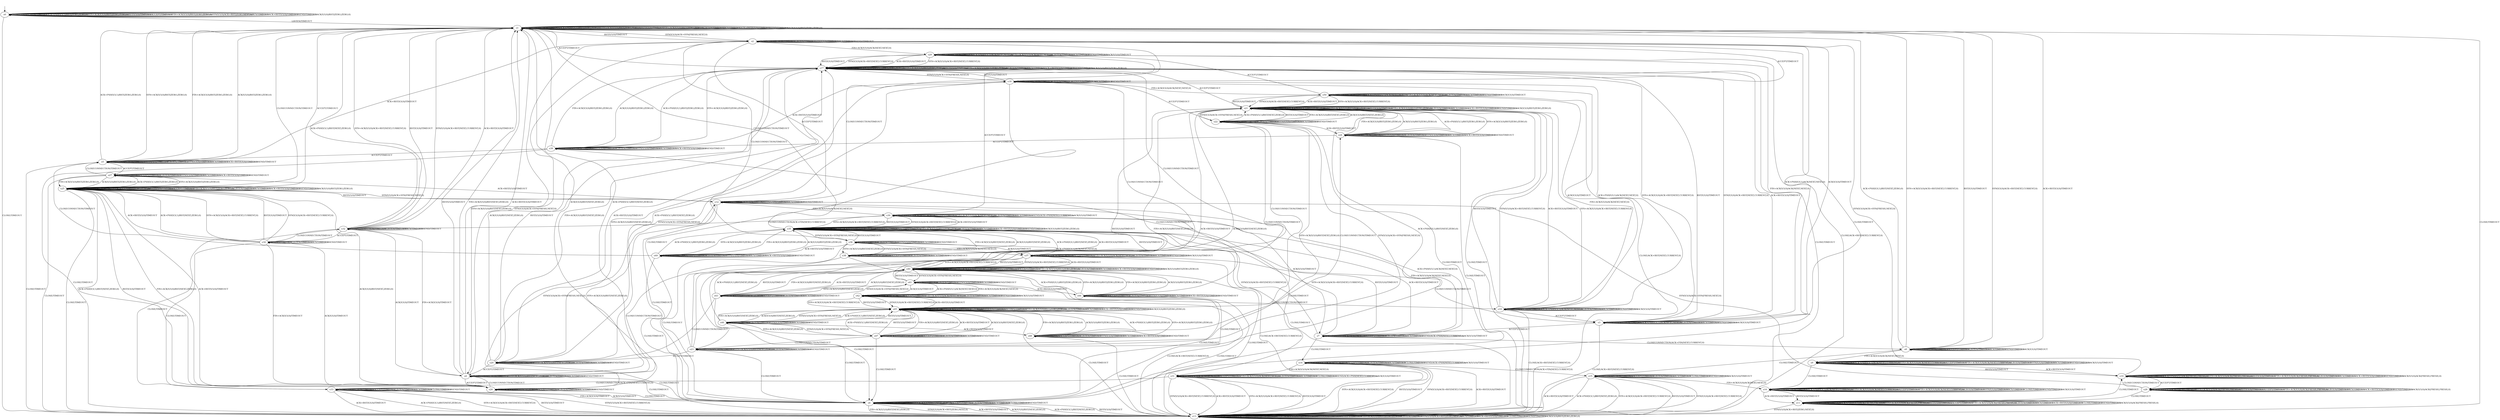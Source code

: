 digraph h11 {
s0 [label="s0"];
s1 [label="s1"];
s13 [label="s13"];
s2 [label="s2"];
s25 [label="s25"];
s3 [label="s3"];
s4 [label="s4"];
s5 [label="s5"];
s6 [label="s6"];
s12 [label="s12"];
s29 [label="s29"];
s7 [label="s7"];
s17 [label="s17"];
s26 [label="s26"];
s27 [label="s27"];
s8 [label="s8"];
s14 [label="s14"];
s18 [label="s18"];
s30 [label="s30"];
s35 [label="s35"];
s9 [label="s9"];
s15 [label="s15"];
s19 [label="s19"];
s20 [label="s20"];
s31 [label="s31"];
s32 [label="s32"];
s36 [label="s36"];
s39 [label="s39"];
s50 [label="s50"];
s10 [label="s10"];
s16 [label="s16"];
s21 [label="s21"];
s33 [label="s33"];
s34 [label="s34"];
s37 [label="s37"];
s38 [label="s38"];
s49 [label="s49"];
s11 [label="s11"];
s22 [label="s22"];
s28 [label="s28"];
s40 [label="s40"];
s23 [label="s23"];
s24 [label="s24"];
s41 [label="s41"];
s42 [label="s42"];
s43 [label="s43"];
s44 [label="s44"];
s45 [label="s45"];
s46 [label="s46"];
s47 [label="s47"];
s48 [label="s48"];
s0 -> s0 [label="CLOSECONNECTION/TIMEOUT"];
s0 -> s0 [label="ACK+PSH(V,V,1)/RST(ZERO,ZERO,0)"];
s0 -> s0 [label="SYN+ACK(V,V,0)/RST(ZERO,ZERO,0)"];
s0 -> s0 [label="RST(V,V,0)/TIMEOUT"];
s0 -> s0 [label="ACCEPT/TIMEOUT"];
s0 -> s0 [label="FIN+ACK(V,V,0)/RST(ZERO,ZERO,0)"];
s0 -> s1 [label="LISTEN/TIMEOUT"];
s0 -> s0 [label="SYN(V,V,0)/ACK+RST(ZERO,NEXT,0)"];
s0 -> s0 [label="RCV/TIMEOUT"];
s0 -> s0 [label="ACK+RST(V,V,0)/TIMEOUT"];
s0 -> s13 [label="CLOSE/TIMEOUT"];
s0 -> s0 [label="SEND/TIMEOUT"];
s0 -> s0 [label="ACK(V,V,0)/RST(ZERO,ZERO,0)"];
s1 -> s1 [label="CLOSECONNECTION/TIMEOUT"];
s1 -> s1 [label="ACK+PSH(V,V,1)/RST(ZERO,ZERO,0)"];
s1 -> s1 [label="SYN+ACK(V,V,0)/RST(ZERO,ZERO,0)"];
s1 -> s1 [label="RST(V,V,0)/TIMEOUT"];
s1 -> s25 [label="ACCEPT/TIMEOUT"];
s1 -> s1 [label="FIN+ACK(V,V,0)/RST(ZERO,ZERO,0)"];
s1 -> s1 [label="LISTEN/TIMEOUT"];
s1 -> s2 [label="SYN(V,V,0)/ACK+SYN(FRESH,NEXT,0)"];
s1 -> s1 [label="RCV/TIMEOUT"];
s1 -> s1 [label="ACK+RST(V,V,0)/TIMEOUT"];
s1 -> s13 [label="CLOSE/TIMEOUT"];
s1 -> s1 [label="SEND/TIMEOUT"];
s1 -> s1 [label="ACK(V,V,0)/RST(ZERO,ZERO,0)"];
s13 -> s13 [label="CLOSECONNECTION/TIMEOUT"];
s13 -> s13 [label="ACK+PSH(V,V,1)/RST(ZERO,ZERO,0)"];
s13 -> s13 [label="SYN+ACK(V,V,0)/RST(ZERO,ZERO,0)"];
s13 -> s13 [label="RST(V,V,0)/TIMEOUT"];
s13 -> s13 [label="ACCEPT/TIMEOUT"];
s13 -> s13 [label="FIN+ACK(V,V,0)/RST(ZERO,ZERO,0)"];
s13 -> s13 [label="LISTEN/TIMEOUT"];
s13 -> s13 [label="SYN(V,V,0)/ACK+RST(ZERO,NEXT,0)"];
s13 -> s13 [label="RCV/TIMEOUT"];
s13 -> s13 [label="ACK+RST(V,V,0)/TIMEOUT"];
s13 -> s13 [label="CLOSE/TIMEOUT"];
s13 -> s13 [label="SEND/TIMEOUT"];
s13 -> s13 [label="ACK(V,V,0)/RST(ZERO,ZERO,0)"];
s2 -> s2 [label="CLOSECONNECTION/TIMEOUT"];
s2 -> s3 [label="ACK+PSH(V,V,1)/ACK(NEXT,NEXT,0)"];
s2 -> s4 [label="SYN+ACK(V,V,0)/RST(NEXT,ZERO,0)"];
s2 -> s1 [label="RST(V,V,0)/TIMEOUT"];
s2 -> s12 [label="ACCEPT/TIMEOUT"];
s2 -> s29 [label="FIN+ACK(V,V,0)/ACK(NEXT,NEXT,0)"];
s2 -> s2 [label="LISTEN/TIMEOUT"];
s2 -> s2 [label="SYN(V,V,0)/TIMEOUT"];
s2 -> s2 [label="RCV/TIMEOUT"];
s2 -> s5 [label="ACK+RST(V,V,0)/TIMEOUT"];
s2 -> s6 [label="CLOSE/TIMEOUT"];
s2 -> s2 [label="SEND/TIMEOUT"];
s2 -> s3 [label="ACK(V,V,0)/TIMEOUT"];
s25 -> s1 [label="CLOSECONNECTION/TIMEOUT"];
s25 -> s25 [label="ACK+PSH(V,V,1)/RST(ZERO,ZERO,0)"];
s25 -> s25 [label="SYN+ACK(V,V,0)/RST(ZERO,ZERO,0)"];
s25 -> s25 [label="RST(V,V,0)/TIMEOUT"];
s25 -> s25 [label="ACCEPT/TIMEOUT"];
s25 -> s25 [label="FIN+ACK(V,V,0)/RST(ZERO,ZERO,0)"];
s25 -> s25 [label="LISTEN/TIMEOUT"];
s25 -> s12 [label="SYN(V,V,0)/ACK+SYN(FRESH,NEXT,0)"];
s25 -> s25 [label="RCV/TIMEOUT"];
s25 -> s25 [label="ACK+RST(V,V,0)/TIMEOUT"];
s25 -> s13 [label="CLOSE/TIMEOUT"];
s25 -> s25 [label="SEND/TIMEOUT"];
s25 -> s25 [label="ACK(V,V,0)/RST(ZERO,ZERO,0)"];
s3 -> s3 [label="CLOSECONNECTION/TIMEOUT"];
s3 -> s3 [label="ACK+PSH(V,V,1)/ACK(NEXT,NEXT,0)"];
s3 -> s17 [label="SYN+ACK(V,V,0)/ACK+RST(NEXT,CURRENT,0)"];
s3 -> s17 [label="RST(V,V,0)/TIMEOUT"];
s3 -> s7 [label="ACCEPT/TIMEOUT"];
s3 -> s29 [label="FIN+ACK(V,V,0)/ACK(NEXT,NEXT,0)"];
s3 -> s3 [label="LISTEN/TIMEOUT"];
s3 -> s17 [label="SYN(V,V,0)/ACK+RST(NEXT,CURRENT,0)"];
s3 -> s3 [label="RCV/TIMEOUT"];
s3 -> s17 [label="ACK+RST(V,V,0)/TIMEOUT"];
s3 -> s13 [label="CLOSE/ACK+RST(NEXT,CURRENT,0)"];
s3 -> s3 [label="SEND/TIMEOUT"];
s3 -> s3 [label="ACK(V,V,0)/TIMEOUT"];
s4 -> s4 [label="CLOSECONNECTION/TIMEOUT"];
s4 -> s1 [label="ACK+PSH(V,V,1)/RST(NEXT,ZERO,0)"];
s4 -> s4 [label="SYN+ACK(V,V,0)/RST(NEXT,ZERO,0)"];
s4 -> s1 [label="RST(V,V,0)/TIMEOUT"];
s4 -> s26 [label="ACCEPT/TIMEOUT"];
s4 -> s1 [label="FIN+ACK(V,V,0)/RST(NEXT,ZERO,0)"];
s4 -> s4 [label="LISTEN/TIMEOUT"];
s4 -> s2 [label="SYN(V,V,0)/ACK+SYN(FRESH,NEXT,0)"];
s4 -> s4 [label="RCV/TIMEOUT"];
s4 -> s1 [label="ACK+RST(V,V,0)/TIMEOUT"];
s4 -> s6 [label="CLOSE/TIMEOUT"];
s4 -> s4 [label="SEND/TIMEOUT"];
s4 -> s1 [label="ACK(V,V,0)/RST(NEXT,ZERO,0)"];
s5 -> s5 [label="CLOSECONNECTION/TIMEOUT"];
s5 -> s1 [label="ACK+PSH(V,V,1)/RST(ZERO,ZERO,0)"];
s5 -> s1 [label="SYN+ACK(V,V,0)/RST(ZERO,ZERO,0)"];
s5 -> s5 [label="RST(V,V,0)/TIMEOUT"];
s5 -> s27 [label="ACCEPT/TIMEOUT"];
s5 -> s1 [label="FIN+ACK(V,V,0)/RST(ZERO,ZERO,0)"];
s5 -> s5 [label="LISTEN/TIMEOUT"];
s5 -> s5 [label="SYN(V,V,0)/TIMEOUT"];
s5 -> s5 [label="RCV/TIMEOUT"];
s5 -> s5 [label="ACK+RST(V,V,0)/TIMEOUT"];
s5 -> s13 [label="CLOSE/TIMEOUT"];
s5 -> s5 [label="SEND/TIMEOUT"];
s5 -> s1 [label="ACK(V,V,0)/RST(ZERO,ZERO,0)"];
s6 -> s6 [label="CLOSECONNECTION/TIMEOUT"];
s6 -> s13 [label="ACK+PSH(V,V,1)/RST(NEXT,ZERO,0)"];
s6 -> s6 [label="SYN+ACK(V,V,0)/RST(NEXT,ZERO,0)"];
s6 -> s13 [label="RST(V,V,0)/TIMEOUT"];
s6 -> s6 [label="ACCEPT/TIMEOUT"];
s6 -> s13 [label="FIN+ACK(V,V,0)/RST(NEXT,ZERO,0)"];
s6 -> s6 [label="LISTEN/TIMEOUT"];
s6 -> s13 [label="SYN(V,V,0)/ACK+RST(ZERO,NEXT,0)"];
s6 -> s6 [label="RCV/TIMEOUT"];
s6 -> s13 [label="ACK+RST(V,V,0)/TIMEOUT"];
s6 -> s6 [label="CLOSE/TIMEOUT"];
s6 -> s6 [label="SEND/TIMEOUT"];
s6 -> s13 [label="ACK(V,V,0)/RST(NEXT,ZERO,0)"];
s12 -> s2 [label="CLOSECONNECTION/TIMEOUT"];
s12 -> s7 [label="ACK+PSH(V,V,1)/ACK(NEXT,NEXT,0)"];
s12 -> s26 [label="SYN+ACK(V,V,0)/RST(NEXT,ZERO,0)"];
s12 -> s25 [label="RST(V,V,0)/TIMEOUT"];
s12 -> s12 [label="ACCEPT/TIMEOUT"];
s12 -> s30 [label="FIN+ACK(V,V,0)/ACK(NEXT,NEXT,0)"];
s12 -> s12 [label="LISTEN/TIMEOUT"];
s12 -> s12 [label="SYN(V,V,0)/TIMEOUT"];
s12 -> s12 [label="RCV/TIMEOUT"];
s12 -> s27 [label="ACK+RST(V,V,0)/TIMEOUT"];
s12 -> s6 [label="CLOSE/TIMEOUT"];
s12 -> s12 [label="SEND/TIMEOUT"];
s12 -> s7 [label="ACK(V,V,0)/TIMEOUT"];
s29 -> s29 [label="CLOSECONNECTION/TIMEOUT"];
s29 -> s29 [label="ACK+PSH(V,V,1)/ACK(NEXT,NEXT,0)"];
s29 -> s17 [label="SYN+ACK(V,V,0)/ACK+RST(NEXT,CURRENT,0)"];
s29 -> s17 [label="RST(V,V,0)/TIMEOUT"];
s29 -> s30 [label="ACCEPT/TIMEOUT"];
s29 -> s29 [label="FIN+ACK(V,V,0)/ACK(NEXT,NEXT,0)"];
s29 -> s29 [label="LISTEN/TIMEOUT"];
s29 -> s17 [label="SYN(V,V,0)/ACK+RST(NEXT,CURRENT,0)"];
s29 -> s29 [label="RCV/TIMEOUT"];
s29 -> s17 [label="ACK+RST(V,V,0)/TIMEOUT"];
s29 -> s13 [label="CLOSE/ACK+RST(NEXT,CURRENT,0)"];
s29 -> s29 [label="SEND/TIMEOUT"];
s29 -> s29 [label="ACK(V,V,0)/TIMEOUT"];
s7 -> s8 [label="CLOSECONNECTION/ACK+FIN(NEXT,CURRENT,0)"];
s7 -> s7 [label="ACK+PSH(V,V,1)/ACK(NEXT,NEXT,0)"];
s7 -> s35 [label="SYN+ACK(V,V,0)/ACK+RST(NEXT,CURRENT,0)"];
s7 -> s35 [label="RST(V,V,0)/TIMEOUT"];
s7 -> s7 [label="ACCEPT/TIMEOUT"];
s7 -> s30 [label="FIN+ACK(V,V,0)/ACK(NEXT,NEXT,0)"];
s7 -> s7 [label="LISTEN/TIMEOUT"];
s7 -> s35 [label="SYN(V,V,0)/ACK+RST(NEXT,CURRENT,0)"];
s7 -> s7 [label="RCV/TIMEOUT"];
s7 -> s35 [label="ACK+RST(V,V,0)/TIMEOUT"];
s7 -> s14 [label="CLOSE/TIMEOUT"];
s7 -> s7 [label="SEND/ACK+PSH(NEXT,CURRENT,1)"];
s7 -> s7 [label="ACK(V,V,0)/TIMEOUT"];
s17 -> s17 [label="CLOSECONNECTION/TIMEOUT"];
s17 -> s17 [label="ACK+PSH(V,V,1)/RST(ZERO,ZERO,0)"];
s17 -> s17 [label="SYN+ACK(V,V,0)/RST(ZERO,ZERO,0)"];
s17 -> s17 [label="RST(V,V,0)/TIMEOUT"];
s17 -> s1 [label="ACCEPT/TIMEOUT"];
s17 -> s17 [label="FIN+ACK(V,V,0)/RST(ZERO,ZERO,0)"];
s17 -> s17 [label="LISTEN/TIMEOUT"];
s17 -> s18 [label="SYN(V,V,0)/ACK+SYN(FRESH,NEXT,0)"];
s17 -> s17 [label="RCV/TIMEOUT"];
s17 -> s17 [label="ACK+RST(V,V,0)/TIMEOUT"];
s17 -> s13 [label="CLOSE/TIMEOUT"];
s17 -> s17 [label="SEND/TIMEOUT"];
s17 -> s17 [label="ACK(V,V,0)/RST(ZERO,ZERO,0)"];
s26 -> s4 [label="CLOSECONNECTION/TIMEOUT"];
s26 -> s25 [label="ACK+PSH(V,V,1)/RST(NEXT,ZERO,0)"];
s26 -> s26 [label="SYN+ACK(V,V,0)/RST(NEXT,ZERO,0)"];
s26 -> s25 [label="RST(V,V,0)/TIMEOUT"];
s26 -> s26 [label="ACCEPT/TIMEOUT"];
s26 -> s25 [label="FIN+ACK(V,V,0)/RST(NEXT,ZERO,0)"];
s26 -> s26 [label="LISTEN/TIMEOUT"];
s26 -> s12 [label="SYN(V,V,0)/ACK+SYN(FRESH,NEXT,0)"];
s26 -> s26 [label="RCV/TIMEOUT"];
s26 -> s25 [label="ACK+RST(V,V,0)/TIMEOUT"];
s26 -> s6 [label="CLOSE/TIMEOUT"];
s26 -> s26 [label="SEND/TIMEOUT"];
s26 -> s25 [label="ACK(V,V,0)/RST(NEXT,ZERO,0)"];
s27 -> s5 [label="CLOSECONNECTION/TIMEOUT"];
s27 -> s25 [label="ACK+PSH(V,V,1)/RST(ZERO,ZERO,0)"];
s27 -> s25 [label="SYN+ACK(V,V,0)/RST(ZERO,ZERO,0)"];
s27 -> s27 [label="RST(V,V,0)/TIMEOUT"];
s27 -> s27 [label="ACCEPT/TIMEOUT"];
s27 -> s25 [label="FIN+ACK(V,V,0)/RST(ZERO,ZERO,0)"];
s27 -> s27 [label="LISTEN/TIMEOUT"];
s27 -> s27 [label="SYN(V,V,0)/TIMEOUT"];
s27 -> s27 [label="RCV/TIMEOUT"];
s27 -> s27 [label="ACK+RST(V,V,0)/TIMEOUT"];
s27 -> s13 [label="CLOSE/TIMEOUT"];
s27 -> s27 [label="SEND/TIMEOUT"];
s27 -> s25 [label="ACK(V,V,0)/RST(ZERO,ZERO,0)"];
s8 -> s8 [label="CLOSECONNECTION/TIMEOUT"];
s8 -> s1 [label="ACK+PSH(V,V,1)/RST(NEXT,ZERO,0)"];
s8 -> s1 [label="SYN+ACK(V,V,0)/ACK+RST(NEXT,CURRENT,0)"];
s8 -> s1 [label="RST(V,V,0)/TIMEOUT"];
s8 -> s8 [label="ACCEPT/TIMEOUT"];
s8 -> s9 [label="FIN+ACK(V,V,0)/ACK(NEXT,NEXT,0)"];
s8 -> s8 [label="LISTEN/TIMEOUT"];
s8 -> s1 [label="SYN(V,V,0)/ACK+RST(NEXT,CURRENT,0)"];
s8 -> s8 [label="RCV/TIMEOUT"];
s8 -> s1 [label="ACK+RST(V,V,0)/TIMEOUT"];
s8 -> s15 [label="CLOSE/TIMEOUT"];
s8 -> s8 [label="SEND/TIMEOUT"];
s8 -> s8 [label="ACK(V,V,0)/TIMEOUT"];
s14 -> s15 [label="CLOSECONNECTION/ACK+FIN(NEXT,CURRENT,0)"];
s14 -> s14 [label="ACK+PSH(V,V,1)/ACK(NEXT,NEXT,0)"];
s14 -> s13 [label="SYN+ACK(V,V,0)/ACK+RST(NEXT,CURRENT,0)"];
s14 -> s13 [label="RST(V,V,0)/TIMEOUT"];
s14 -> s14 [label="ACCEPT/TIMEOUT"];
s14 -> s31 [label="FIN+ACK(V,V,0)/ACK(NEXT,NEXT,0)"];
s14 -> s14 [label="LISTEN/TIMEOUT"];
s14 -> s13 [label="SYN(V,V,0)/ACK+RST(NEXT,CURRENT,0)"];
s14 -> s14 [label="RCV/TIMEOUT"];
s14 -> s13 [label="ACK+RST(V,V,0)/TIMEOUT"];
s14 -> s14 [label="CLOSE/TIMEOUT"];
s14 -> s14 [label="SEND/ACK+PSH(NEXT,CURRENT,1)"];
s14 -> s14 [label="ACK(V,V,0)/TIMEOUT"];
s18 -> s18 [label="CLOSECONNECTION/TIMEOUT"];
s18 -> s19 [label="ACK+PSH(V,V,1)/ACK(NEXT,NEXT,0)"];
s18 -> s20 [label="SYN+ACK(V,V,0)/RST(NEXT,ZERO,0)"];
s18 -> s17 [label="RST(V,V,0)/TIMEOUT"];
s18 -> s2 [label="ACCEPT/TIMEOUT"];
s18 -> s50 [label="FIN+ACK(V,V,0)/ACK(NEXT,NEXT,0)"];
s18 -> s18 [label="LISTEN/TIMEOUT"];
s18 -> s18 [label="SYN(V,V,0)/TIMEOUT"];
s18 -> s18 [label="RCV/TIMEOUT"];
s18 -> s39 [label="ACK+RST(V,V,0)/TIMEOUT"];
s18 -> s6 [label="CLOSE/TIMEOUT"];
s18 -> s18 [label="SEND/TIMEOUT"];
s18 -> s19 [label="ACK(V,V,0)/TIMEOUT"];
s30 -> s32 [label="CLOSECONNECTION/ACK+FIN(NEXT,CURRENT,0)"];
s30 -> s30 [label="ACK+PSH(V,V,1)/ACK(NEXT,NEXT,0)"];
s30 -> s35 [label="SYN+ACK(V,V,0)/ACK+RST(NEXT,CURRENT,0)"];
s30 -> s35 [label="RST(V,V,0)/TIMEOUT"];
s30 -> s30 [label="ACCEPT/TIMEOUT"];
s30 -> s30 [label="FIN+ACK(V,V,0)/ACK(NEXT,NEXT,0)"];
s30 -> s30 [label="LISTEN/TIMEOUT"];
s30 -> s35 [label="SYN(V,V,0)/ACK+RST(NEXT,CURRENT,0)"];
s30 -> s30 [label="RCV/TIMEOUT"];
s30 -> s35 [label="ACK+RST(V,V,0)/TIMEOUT"];
s30 -> s31 [label="CLOSE/TIMEOUT"];
s30 -> s30 [label="SEND/ACK+PSH(NEXT,CURRENT,1)"];
s30 -> s30 [label="ACK(V,V,0)/TIMEOUT"];
s35 -> s1 [label="CLOSECONNECTION/TIMEOUT"];
s35 -> s35 [label="ACK+PSH(V,V,1)/RST(ZERO,ZERO,0)"];
s35 -> s35 [label="SYN+ACK(V,V,0)/RST(ZERO,ZERO,0)"];
s35 -> s35 [label="RST(V,V,0)/TIMEOUT"];
s35 -> s35 [label="ACCEPT/TIMEOUT"];
s35 -> s35 [label="FIN+ACK(V,V,0)/RST(ZERO,ZERO,0)"];
s35 -> s35 [label="LISTEN/TIMEOUT"];
s35 -> s36 [label="SYN(V,V,0)/ACK+SYN(FRESH,NEXT,0)"];
s35 -> s35 [label="RCV/TIMEOUT"];
s35 -> s35 [label="ACK+RST(V,V,0)/TIMEOUT"];
s35 -> s13 [label="CLOSE/TIMEOUT"];
s35 -> s35 [label="SEND/TIMEOUT"];
s35 -> s35 [label="ACK(V,V,0)/RST(ZERO,ZERO,0)"];
s9 -> s9 [label="CLOSECONNECTION/TIMEOUT"];
s9 -> s9 [label="ACK+PSH(V,V,1)/ACK(NEXT,CURRENT,0)"];
s9 -> s9 [label="SYN+ACK(V,V,0)/ACK(NEXT,CURRENT,0)"];
s9 -> s10 [label="RST(V,V,0)/TIMEOUT"];
s9 -> s9 [label="ACCEPT/TIMEOUT"];
s9 -> s9 [label="FIN+ACK(V,V,0)/ACK(NEXT,CURRENT,0)"];
s9 -> s9 [label="LISTEN/TIMEOUT"];
s9 -> s9 [label="SYN(V,V,0)/TIMEOUT"];
s9 -> s9 [label="RCV/TIMEOUT"];
s9 -> s10 [label="ACK+RST(V,V,0)/TIMEOUT"];
s9 -> s16 [label="CLOSE/TIMEOUT"];
s9 -> s9 [label="SEND/TIMEOUT"];
s9 -> s9 [label="ACK(V,V,0)/TIMEOUT"];
s15 -> s15 [label="CLOSECONNECTION/TIMEOUT"];
s15 -> s13 [label="ACK+PSH(V,V,1)/RST(NEXT,ZERO,0)"];
s15 -> s13 [label="SYN+ACK(V,V,0)/ACK+RST(NEXT,CURRENT,0)"];
s15 -> s13 [label="RST(V,V,0)/TIMEOUT"];
s15 -> s15 [label="ACCEPT/TIMEOUT"];
s15 -> s16 [label="FIN+ACK(V,V,0)/ACK(NEXT,NEXT,0)"];
s15 -> s15 [label="LISTEN/TIMEOUT"];
s15 -> s13 [label="SYN(V,V,0)/ACK+RST(NEXT,CURRENT,0)"];
s15 -> s15 [label="RCV/TIMEOUT"];
s15 -> s13 [label="ACK+RST(V,V,0)/TIMEOUT"];
s15 -> s15 [label="CLOSE/TIMEOUT"];
s15 -> s15 [label="SEND/TIMEOUT"];
s15 -> s15 [label="ACK(V,V,0)/TIMEOUT"];
s19 -> s19 [label="CLOSECONNECTION/TIMEOUT"];
s19 -> s19 [label="ACK+PSH(V,V,1)/ACK(NEXT,NEXT,0)"];
s19 -> s21 [label="SYN+ACK(V,V,0)/ACK+RST(NEXT,CURRENT,0)"];
s19 -> s21 [label="RST(V,V,0)/TIMEOUT"];
s19 -> s3 [label="ACCEPT/TIMEOUT"];
s19 -> s50 [label="FIN+ACK(V,V,0)/ACK(NEXT,NEXT,0)"];
s19 -> s19 [label="LISTEN/TIMEOUT"];
s19 -> s21 [label="SYN(V,V,0)/ACK+RST(NEXT,CURRENT,0)"];
s19 -> s19 [label="RCV/TIMEOUT"];
s19 -> s21 [label="ACK+RST(V,V,0)/TIMEOUT"];
s19 -> s13 [label="CLOSE/ACK+RST(NEXT,CURRENT,0)"];
s19 -> s19 [label="SEND/TIMEOUT"];
s19 -> s19 [label="ACK(V,V,0)/TIMEOUT"];
s20 -> s20 [label="CLOSECONNECTION/TIMEOUT"];
s20 -> s17 [label="ACK+PSH(V,V,1)/RST(NEXT,ZERO,0)"];
s20 -> s20 [label="SYN+ACK(V,V,0)/RST(NEXT,ZERO,0)"];
s20 -> s17 [label="RST(V,V,0)/TIMEOUT"];
s20 -> s4 [label="ACCEPT/TIMEOUT"];
s20 -> s17 [label="FIN+ACK(V,V,0)/RST(NEXT,ZERO,0)"];
s20 -> s20 [label="LISTEN/TIMEOUT"];
s20 -> s18 [label="SYN(V,V,0)/ACK+SYN(FRESH,NEXT,0)"];
s20 -> s20 [label="RCV/TIMEOUT"];
s20 -> s17 [label="ACK+RST(V,V,0)/TIMEOUT"];
s20 -> s6 [label="CLOSE/TIMEOUT"];
s20 -> s20 [label="SEND/TIMEOUT"];
s20 -> s17 [label="ACK(V,V,0)/RST(NEXT,ZERO,0)"];
s31 -> s33 [label="CLOSECONNECTION/ACK+FIN(NEXT,CURRENT,0)"];
s31 -> s31 [label="ACK+PSH(V,V,1)/ACK(NEXT,NEXT,0)"];
s31 -> s13 [label="SYN+ACK(V,V,0)/ACK+RST(NEXT,CURRENT,0)"];
s31 -> s13 [label="RST(V,V,0)/TIMEOUT"];
s31 -> s31 [label="ACCEPT/TIMEOUT"];
s31 -> s31 [label="FIN+ACK(V,V,0)/ACK(NEXT,NEXT,0)"];
s31 -> s31 [label="LISTEN/TIMEOUT"];
s31 -> s13 [label="SYN(V,V,0)/ACK+RST(NEXT,CURRENT,0)"];
s31 -> s31 [label="RCV/TIMEOUT"];
s31 -> s13 [label="ACK+RST(V,V,0)/TIMEOUT"];
s31 -> s31 [label="CLOSE/TIMEOUT"];
s31 -> s31 [label="SEND/ACK+PSH(NEXT,CURRENT,1)"];
s31 -> s31 [label="ACK(V,V,0)/TIMEOUT"];
s32 -> s32 [label="CLOSECONNECTION/TIMEOUT"];
s32 -> s1 [label="ACK+PSH(V,V,1)/RST(NEXT,ZERO,0)"];
s32 -> s1 [label="SYN+ACK(V,V,0)/ACK+RST(NEXT,CURRENT,0)"];
s32 -> s1 [label="RST(V,V,0)/TIMEOUT"];
s32 -> s34 [label="ACCEPT/TIMEOUT"];
s32 -> s4 [label="FIN+ACK(V,V,0)/TIMEOUT"];
s32 -> s32 [label="LISTEN/TIMEOUT"];
s32 -> s1 [label="SYN(V,V,0)/ACK+RST(NEXT,CURRENT,0)"];
s32 -> s32 [label="RCV/TIMEOUT"];
s32 -> s1 [label="ACK+RST(V,V,0)/TIMEOUT"];
s32 -> s33 [label="CLOSE/TIMEOUT"];
s32 -> s32 [label="SEND/TIMEOUT"];
s32 -> s4 [label="ACK(V,V,0)/TIMEOUT"];
s36 -> s2 [label="CLOSECONNECTION/TIMEOUT"];
s36 -> s37 [label="ACK+PSH(V,V,1)/ACK(NEXT,NEXT,0)"];
s36 -> s38 [label="SYN+ACK(V,V,0)/RST(NEXT,ZERO,0)"];
s36 -> s35 [label="RST(V,V,0)/TIMEOUT"];
s36 -> s36 [label="ACCEPT/TIMEOUT"];
s36 -> s37 [label="FIN+ACK(V,V,0)/ACK(NEXT,NEXT,0)"];
s36 -> s36 [label="LISTEN/TIMEOUT"];
s36 -> s36 [label="SYN(V,V,0)/TIMEOUT"];
s36 -> s36 [label="RCV/TIMEOUT"];
s36 -> s49 [label="ACK+RST(V,V,0)/TIMEOUT"];
s36 -> s6 [label="CLOSE/TIMEOUT"];
s36 -> s36 [label="SEND/TIMEOUT"];
s36 -> s37 [label="ACK(V,V,0)/TIMEOUT"];
s39 -> s39 [label="CLOSECONNECTION/TIMEOUT"];
s39 -> s17 [label="ACK+PSH(V,V,1)/RST(ZERO,ZERO,0)"];
s39 -> s17 [label="SYN+ACK(V,V,0)/RST(ZERO,ZERO,0)"];
s39 -> s39 [label="RST(V,V,0)/TIMEOUT"];
s39 -> s5 [label="ACCEPT/TIMEOUT"];
s39 -> s17 [label="FIN+ACK(V,V,0)/RST(ZERO,ZERO,0)"];
s39 -> s39 [label="LISTEN/TIMEOUT"];
s39 -> s39 [label="SYN(V,V,0)/TIMEOUT"];
s39 -> s39 [label="RCV/TIMEOUT"];
s39 -> s39 [label="ACK+RST(V,V,0)/TIMEOUT"];
s39 -> s13 [label="CLOSE/TIMEOUT"];
s39 -> s39 [label="SEND/TIMEOUT"];
s39 -> s17 [label="ACK(V,V,0)/RST(ZERO,ZERO,0)"];
s50 -> s50 [label="CLOSECONNECTION/TIMEOUT"];
s50 -> s50 [label="ACK+PSH(V,V,1)/ACK(NEXT,NEXT,0)"];
s50 -> s21 [label="SYN+ACK(V,V,0)/ACK+RST(NEXT,CURRENT,0)"];
s50 -> s21 [label="RST(V,V,0)/TIMEOUT"];
s50 -> s29 [label="ACCEPT/TIMEOUT"];
s50 -> s50 [label="FIN+ACK(V,V,0)/ACK(NEXT,NEXT,0)"];
s50 -> s50 [label="LISTEN/TIMEOUT"];
s50 -> s21 [label="SYN(V,V,0)/ACK+RST(NEXT,CURRENT,0)"];
s50 -> s50 [label="RCV/TIMEOUT"];
s50 -> s21 [label="ACK+RST(V,V,0)/TIMEOUT"];
s50 -> s13 [label="CLOSE/ACK+RST(NEXT,CURRENT,0)"];
s50 -> s50 [label="SEND/TIMEOUT"];
s50 -> s50 [label="ACK(V,V,0)/TIMEOUT"];
s10 -> s10 [label="CLOSECONNECTION/TIMEOUT"];
s10 -> s10 [label="ACK+PSH(V,V,1)/ACK(FRESH,FRESH,0)"];
s10 -> s10 [label="SYN+ACK(V,V,0)/ACK(FRESH,FRESH,0)"];
s10 -> s10 [label="RST(V,V,0)/TIMEOUT"];
s10 -> s28 [label="ACCEPT/TIMEOUT"];
s10 -> s10 [label="FIN+ACK(V,V,0)/ACK(FRESH,FRESH,0)"];
s10 -> s10 [label="LISTEN/TIMEOUT"];
s10 -> s2 [label="SYN(V,V,0)/ACK+SYN(FRESH,NEXT,0)"];
s10 -> s10 [label="RCV/TIMEOUT"];
s10 -> s10 [label="ACK+RST(V,V,0)/TIMEOUT"];
s10 -> s11 [label="CLOSE/TIMEOUT"];
s10 -> s10 [label="SEND/TIMEOUT"];
s10 -> s10 [label="ACK(V,V,0)/ACK(FRESH,FRESH,0)"];
s16 -> s16 [label="CLOSECONNECTION/TIMEOUT"];
s16 -> s16 [label="ACK+PSH(V,V,1)/ACK(NEXT,CURRENT,0)"];
s16 -> s16 [label="SYN+ACK(V,V,0)/ACK(NEXT,CURRENT,0)"];
s16 -> s11 [label="RST(V,V,0)/TIMEOUT"];
s16 -> s16 [label="ACCEPT/TIMEOUT"];
s16 -> s16 [label="FIN+ACK(V,V,0)/ACK(NEXT,CURRENT,0)"];
s16 -> s16 [label="LISTEN/TIMEOUT"];
s16 -> s16 [label="SYN(V,V,0)/TIMEOUT"];
s16 -> s16 [label="RCV/TIMEOUT"];
s16 -> s11 [label="ACK+RST(V,V,0)/TIMEOUT"];
s16 -> s16 [label="CLOSE/TIMEOUT"];
s16 -> s16 [label="SEND/TIMEOUT"];
s16 -> s16 [label="ACK(V,V,0)/TIMEOUT"];
s21 -> s21 [label="CLOSECONNECTION/TIMEOUT"];
s21 -> s21 [label="ACK+PSH(V,V,1)/RST(ZERO,ZERO,0)"];
s21 -> s21 [label="SYN+ACK(V,V,0)/RST(ZERO,ZERO,0)"];
s21 -> s21 [label="RST(V,V,0)/TIMEOUT"];
s21 -> s17 [label="ACCEPT/TIMEOUT"];
s21 -> s21 [label="FIN+ACK(V,V,0)/RST(ZERO,ZERO,0)"];
s21 -> s21 [label="LISTEN/TIMEOUT"];
s21 -> s22 [label="SYN(V,V,0)/ACK+SYN(FRESH,NEXT,0)"];
s21 -> s21 [label="RCV/TIMEOUT"];
s21 -> s21 [label="ACK+RST(V,V,0)/TIMEOUT"];
s21 -> s13 [label="CLOSE/TIMEOUT"];
s21 -> s21 [label="SEND/TIMEOUT"];
s21 -> s21 [label="ACK(V,V,0)/RST(ZERO,ZERO,0)"];
s33 -> s33 [label="CLOSECONNECTION/TIMEOUT"];
s33 -> s13 [label="ACK+PSH(V,V,1)/RST(NEXT,ZERO,0)"];
s33 -> s13 [label="SYN+ACK(V,V,0)/ACK+RST(NEXT,CURRENT,0)"];
s33 -> s13 [label="RST(V,V,0)/TIMEOUT"];
s33 -> s33 [label="ACCEPT/TIMEOUT"];
s33 -> s6 [label="FIN+ACK(V,V,0)/TIMEOUT"];
s33 -> s33 [label="LISTEN/TIMEOUT"];
s33 -> s13 [label="SYN(V,V,0)/ACK+RST(NEXT,CURRENT,0)"];
s33 -> s33 [label="RCV/TIMEOUT"];
s33 -> s13 [label="ACK+RST(V,V,0)/TIMEOUT"];
s33 -> s33 [label="CLOSE/TIMEOUT"];
s33 -> s33 [label="SEND/TIMEOUT"];
s33 -> s6 [label="ACK(V,V,0)/TIMEOUT"];
s34 -> s32 [label="CLOSECONNECTION/TIMEOUT"];
s34 -> s25 [label="ACK+PSH(V,V,1)/RST(NEXT,ZERO,0)"];
s34 -> s25 [label="SYN+ACK(V,V,0)/ACK+RST(NEXT,CURRENT,0)"];
s34 -> s25 [label="RST(V,V,0)/TIMEOUT"];
s34 -> s34 [label="ACCEPT/TIMEOUT"];
s34 -> s26 [label="FIN+ACK(V,V,0)/TIMEOUT"];
s34 -> s34 [label="LISTEN/TIMEOUT"];
s34 -> s25 [label="SYN(V,V,0)/ACK+RST(NEXT,CURRENT,0)"];
s34 -> s34 [label="RCV/TIMEOUT"];
s34 -> s25 [label="ACK+RST(V,V,0)/TIMEOUT"];
s34 -> s33 [label="CLOSE/TIMEOUT"];
s34 -> s34 [label="SEND/TIMEOUT"];
s34 -> s26 [label="ACK(V,V,0)/TIMEOUT"];
s37 -> s3 [label="CLOSECONNECTION/TIMEOUT"];
s37 -> s37 [label="ACK+PSH(V,V,1)/ACK(NEXT,NEXT,0)"];
s37 -> s40 [label="SYN+ACK(V,V,0)/ACK+RST(NEXT,CURRENT,0)"];
s37 -> s40 [label="RST(V,V,0)/TIMEOUT"];
s37 -> s37 [label="ACCEPT/TIMEOUT"];
s37 -> s37 [label="FIN+ACK(V,V,0)/ACK(NEXT,NEXT,0)"];
s37 -> s37 [label="LISTEN/TIMEOUT"];
s37 -> s40 [label="SYN(V,V,0)/ACK+RST(NEXT,CURRENT,0)"];
s37 -> s37 [label="RCV/TIMEOUT"];
s37 -> s40 [label="ACK+RST(V,V,0)/TIMEOUT"];
s37 -> s13 [label="CLOSE/ACK+RST(NEXT,CURRENT,0)"];
s37 -> s37 [label="SEND/TIMEOUT"];
s37 -> s37 [label="ACK(V,V,0)/TIMEOUT"];
s38 -> s4 [label="CLOSECONNECTION/TIMEOUT"];
s38 -> s35 [label="ACK+PSH(V,V,1)/RST(NEXT,ZERO,0)"];
s38 -> s38 [label="SYN+ACK(V,V,0)/RST(NEXT,ZERO,0)"];
s38 -> s35 [label="RST(V,V,0)/TIMEOUT"];
s38 -> s38 [label="ACCEPT/TIMEOUT"];
s38 -> s35 [label="FIN+ACK(V,V,0)/RST(NEXT,ZERO,0)"];
s38 -> s38 [label="LISTEN/TIMEOUT"];
s38 -> s36 [label="SYN(V,V,0)/ACK+SYN(FRESH,NEXT,0)"];
s38 -> s38 [label="RCV/TIMEOUT"];
s38 -> s35 [label="ACK+RST(V,V,0)/TIMEOUT"];
s38 -> s6 [label="CLOSE/TIMEOUT"];
s38 -> s38 [label="SEND/TIMEOUT"];
s38 -> s35 [label="ACK(V,V,0)/RST(NEXT,ZERO,0)"];
s49 -> s5 [label="CLOSECONNECTION/TIMEOUT"];
s49 -> s35 [label="ACK+PSH(V,V,1)/RST(ZERO,ZERO,0)"];
s49 -> s35 [label="SYN+ACK(V,V,0)/RST(ZERO,ZERO,0)"];
s49 -> s49 [label="RST(V,V,0)/TIMEOUT"];
s49 -> s49 [label="ACCEPT/TIMEOUT"];
s49 -> s35 [label="FIN+ACK(V,V,0)/RST(ZERO,ZERO,0)"];
s49 -> s49 [label="LISTEN/TIMEOUT"];
s49 -> s49 [label="SYN(V,V,0)/TIMEOUT"];
s49 -> s49 [label="RCV/TIMEOUT"];
s49 -> s49 [label="ACK+RST(V,V,0)/TIMEOUT"];
s49 -> s13 [label="CLOSE/TIMEOUT"];
s49 -> s49 [label="SEND/TIMEOUT"];
s49 -> s35 [label="ACK(V,V,0)/RST(ZERO,ZERO,0)"];
s11 -> s11 [label="CLOSECONNECTION/TIMEOUT"];
s11 -> s11 [label="ACK+PSH(V,V,1)/ACK(FRESH,FRESH,0)"];
s11 -> s11 [label="SYN+ACK(V,V,0)/ACK(FRESH,FRESH,0)"];
s11 -> s11 [label="RST(V,V,0)/TIMEOUT"];
s11 -> s11 [label="ACCEPT/TIMEOUT"];
s11 -> s11 [label="FIN+ACK(V,V,0)/ACK(FRESH,FRESH,0)"];
s11 -> s11 [label="LISTEN/TIMEOUT"];
s11 -> s13 [label="SYN(V,V,0)/ACK+RST(ZERO,NEXT,0)"];
s11 -> s11 [label="RCV/TIMEOUT"];
s11 -> s11 [label="ACK+RST(V,V,0)/TIMEOUT"];
s11 -> s11 [label="CLOSE/TIMEOUT"];
s11 -> s11 [label="SEND/TIMEOUT"];
s11 -> s11 [label="ACK(V,V,0)/ACK(FRESH,FRESH,0)"];
s22 -> s22 [label="CLOSECONNECTION/TIMEOUT"];
s22 -> s21 [label="ACK+PSH(V,V,1)/RST(NEXT,ZERO,0)"];
s22 -> s23 [label="SYN+ACK(V,V,0)/RST(NEXT,ZERO,0)"];
s22 -> s21 [label="RST(V,V,0)/TIMEOUT"];
s22 -> s18 [label="ACCEPT/TIMEOUT"];
s22 -> s21 [label="FIN+ACK(V,V,0)/RST(NEXT,ZERO,0)"];
s22 -> s22 [label="LISTEN/TIMEOUT"];
s22 -> s22 [label="SYN(V,V,0)/TIMEOUT"];
s22 -> s22 [label="RCV/TIMEOUT"];
s22 -> s24 [label="ACK+RST(V,V,0)/TIMEOUT"];
s22 -> s6 [label="CLOSE/TIMEOUT"];
s22 -> s22 [label="SEND/TIMEOUT"];
s22 -> s21 [label="ACK(V,V,0)/RST(NEXT,ZERO,0)"];
s28 -> s10 [label="CLOSECONNECTION/TIMEOUT"];
s28 -> s28 [label="ACK+PSH(V,V,1)/ACK(FRESH,FRESH,0)"];
s28 -> s28 [label="SYN+ACK(V,V,0)/ACK(FRESH,FRESH,0)"];
s28 -> s28 [label="RST(V,V,0)/TIMEOUT"];
s28 -> s28 [label="ACCEPT/TIMEOUT"];
s28 -> s28 [label="FIN+ACK(V,V,0)/ACK(FRESH,FRESH,0)"];
s28 -> s28 [label="LISTEN/TIMEOUT"];
s28 -> s12 [label="SYN(V,V,0)/ACK+SYN(FRESH,NEXT,0)"];
s28 -> s28 [label="RCV/TIMEOUT"];
s28 -> s28 [label="ACK+RST(V,V,0)/TIMEOUT"];
s28 -> s11 [label="CLOSE/TIMEOUT"];
s28 -> s28 [label="SEND/TIMEOUT"];
s28 -> s28 [label="ACK(V,V,0)/ACK(FRESH,FRESH,0)"];
s40 -> s17 [label="CLOSECONNECTION/TIMEOUT"];
s40 -> s40 [label="ACK+PSH(V,V,1)/RST(ZERO,ZERO,0)"];
s40 -> s40 [label="SYN+ACK(V,V,0)/RST(ZERO,ZERO,0)"];
s40 -> s40 [label="RST(V,V,0)/TIMEOUT"];
s40 -> s40 [label="ACCEPT/TIMEOUT"];
s40 -> s40 [label="FIN+ACK(V,V,0)/RST(ZERO,ZERO,0)"];
s40 -> s40 [label="LISTEN/TIMEOUT"];
s40 -> s41 [label="SYN(V,V,0)/ACK+SYN(FRESH,NEXT,0)"];
s40 -> s40 [label="RCV/TIMEOUT"];
s40 -> s40 [label="ACK+RST(V,V,0)/TIMEOUT"];
s40 -> s13 [label="CLOSE/TIMEOUT"];
s40 -> s40 [label="SEND/TIMEOUT"];
s40 -> s40 [label="ACK(V,V,0)/RST(ZERO,ZERO,0)"];
s23 -> s23 [label="CLOSECONNECTION/TIMEOUT"];
s23 -> s21 [label="ACK+PSH(V,V,1)/RST(NEXT,ZERO,0)"];
s23 -> s23 [label="SYN+ACK(V,V,0)/RST(NEXT,ZERO,0)"];
s23 -> s21 [label="RST(V,V,0)/TIMEOUT"];
s23 -> s20 [label="ACCEPT/TIMEOUT"];
s23 -> s21 [label="FIN+ACK(V,V,0)/RST(NEXT,ZERO,0)"];
s23 -> s23 [label="LISTEN/TIMEOUT"];
s23 -> s22 [label="SYN(V,V,0)/ACK+SYN(FRESH,NEXT,0)"];
s23 -> s23 [label="RCV/TIMEOUT"];
s23 -> s21 [label="ACK+RST(V,V,0)/TIMEOUT"];
s23 -> s6 [label="CLOSE/TIMEOUT"];
s23 -> s23 [label="SEND/TIMEOUT"];
s23 -> s21 [label="ACK(V,V,0)/RST(NEXT,ZERO,0)"];
s24 -> s24 [label="CLOSECONNECTION/TIMEOUT"];
s24 -> s21 [label="ACK+PSH(V,V,1)/RST(ZERO,ZERO,0)"];
s24 -> s21 [label="SYN+ACK(V,V,0)/RST(ZERO,ZERO,0)"];
s24 -> s24 [label="RST(V,V,0)/TIMEOUT"];
s24 -> s39 [label="ACCEPT/TIMEOUT"];
s24 -> s21 [label="FIN+ACK(V,V,0)/RST(ZERO,ZERO,0)"];
s24 -> s24 [label="LISTEN/TIMEOUT"];
s24 -> s24 [label="SYN(V,V,0)/TIMEOUT"];
s24 -> s24 [label="RCV/TIMEOUT"];
s24 -> s24 [label="ACK+RST(V,V,0)/TIMEOUT"];
s24 -> s13 [label="CLOSE/TIMEOUT"];
s24 -> s24 [label="SEND/TIMEOUT"];
s24 -> s21 [label="ACK(V,V,0)/RST(ZERO,ZERO,0)"];
s41 -> s18 [label="CLOSECONNECTION/TIMEOUT"];
s41 -> s42 [label="ACK+PSH(V,V,1)/ACK(NEXT,NEXT,0)"];
s41 -> s43 [label="SYN+ACK(V,V,0)/RST(NEXT,ZERO,0)"];
s41 -> s40 [label="RST(V,V,0)/TIMEOUT"];
s41 -> s41 [label="ACCEPT/TIMEOUT"];
s41 -> s42 [label="FIN+ACK(V,V,0)/ACK(NEXT,NEXT,0)"];
s41 -> s41 [label="LISTEN/TIMEOUT"];
s41 -> s41 [label="SYN(V,V,0)/TIMEOUT"];
s41 -> s41 [label="RCV/TIMEOUT"];
s41 -> s44 [label="ACK+RST(V,V,0)/TIMEOUT"];
s41 -> s6 [label="CLOSE/TIMEOUT"];
s41 -> s41 [label="SEND/TIMEOUT"];
s41 -> s42 [label="ACK(V,V,0)/TIMEOUT"];
s42 -> s19 [label="CLOSECONNECTION/TIMEOUT"];
s42 -> s42 [label="ACK+PSH(V,V,1)/ACK(NEXT,NEXT,0)"];
s42 -> s45 [label="SYN+ACK(V,V,0)/ACK+RST(NEXT,CURRENT,0)"];
s42 -> s45 [label="RST(V,V,0)/TIMEOUT"];
s42 -> s42 [label="ACCEPT/TIMEOUT"];
s42 -> s42 [label="FIN+ACK(V,V,0)/ACK(NEXT,NEXT,0)"];
s42 -> s42 [label="LISTEN/TIMEOUT"];
s42 -> s45 [label="SYN(V,V,0)/ACK+RST(NEXT,CURRENT,0)"];
s42 -> s42 [label="RCV/TIMEOUT"];
s42 -> s45 [label="ACK+RST(V,V,0)/TIMEOUT"];
s42 -> s13 [label="CLOSE/ACK+RST(NEXT,CURRENT,0)"];
s42 -> s42 [label="SEND/TIMEOUT"];
s42 -> s42 [label="ACK(V,V,0)/TIMEOUT"];
s43 -> s20 [label="CLOSECONNECTION/TIMEOUT"];
s43 -> s40 [label="ACK+PSH(V,V,1)/RST(NEXT,ZERO,0)"];
s43 -> s43 [label="SYN+ACK(V,V,0)/RST(NEXT,ZERO,0)"];
s43 -> s40 [label="RST(V,V,0)/TIMEOUT"];
s43 -> s43 [label="ACCEPT/TIMEOUT"];
s43 -> s40 [label="FIN+ACK(V,V,0)/RST(NEXT,ZERO,0)"];
s43 -> s43 [label="LISTEN/TIMEOUT"];
s43 -> s41 [label="SYN(V,V,0)/ACK+SYN(FRESH,NEXT,0)"];
s43 -> s43 [label="RCV/TIMEOUT"];
s43 -> s40 [label="ACK+RST(V,V,0)/TIMEOUT"];
s43 -> s6 [label="CLOSE/TIMEOUT"];
s43 -> s43 [label="SEND/TIMEOUT"];
s43 -> s40 [label="ACK(V,V,0)/RST(NEXT,ZERO,0)"];
s44 -> s39 [label="CLOSECONNECTION/TIMEOUT"];
s44 -> s40 [label="ACK+PSH(V,V,1)/RST(ZERO,ZERO,0)"];
s44 -> s40 [label="SYN+ACK(V,V,0)/RST(ZERO,ZERO,0)"];
s44 -> s44 [label="RST(V,V,0)/TIMEOUT"];
s44 -> s44 [label="ACCEPT/TIMEOUT"];
s44 -> s40 [label="FIN+ACK(V,V,0)/RST(ZERO,ZERO,0)"];
s44 -> s44 [label="LISTEN/TIMEOUT"];
s44 -> s44 [label="SYN(V,V,0)/TIMEOUT"];
s44 -> s44 [label="RCV/TIMEOUT"];
s44 -> s44 [label="ACK+RST(V,V,0)/TIMEOUT"];
s44 -> s13 [label="CLOSE/TIMEOUT"];
s44 -> s44 [label="SEND/TIMEOUT"];
s44 -> s40 [label="ACK(V,V,0)/RST(ZERO,ZERO,0)"];
s45 -> s21 [label="CLOSECONNECTION/TIMEOUT"];
s45 -> s45 [label="ACK+PSH(V,V,1)/RST(ZERO,ZERO,0)"];
s45 -> s45 [label="SYN+ACK(V,V,0)/RST(ZERO,ZERO,0)"];
s45 -> s45 [label="RST(V,V,0)/TIMEOUT"];
s45 -> s45 [label="ACCEPT/TIMEOUT"];
s45 -> s45 [label="FIN+ACK(V,V,0)/RST(ZERO,ZERO,0)"];
s45 -> s45 [label="LISTEN/TIMEOUT"];
s45 -> s46 [label="SYN(V,V,0)/ACK+SYN(FRESH,NEXT,0)"];
s45 -> s45 [label="RCV/TIMEOUT"];
s45 -> s45 [label="ACK+RST(V,V,0)/TIMEOUT"];
s45 -> s13 [label="CLOSE/TIMEOUT"];
s45 -> s45 [label="SEND/TIMEOUT"];
s45 -> s45 [label="ACK(V,V,0)/RST(ZERO,ZERO,0)"];
s46 -> s22 [label="CLOSECONNECTION/TIMEOUT"];
s46 -> s45 [label="ACK+PSH(V,V,1)/RST(NEXT,ZERO,0)"];
s46 -> s47 [label="SYN+ACK(V,V,0)/RST(NEXT,ZERO,0)"];
s46 -> s45 [label="RST(V,V,0)/TIMEOUT"];
s46 -> s46 [label="ACCEPT/TIMEOUT"];
s46 -> s45 [label="FIN+ACK(V,V,0)/RST(NEXT,ZERO,0)"];
s46 -> s46 [label="LISTEN/TIMEOUT"];
s46 -> s46 [label="SYN(V,V,0)/TIMEOUT"];
s46 -> s46 [label="RCV/TIMEOUT"];
s46 -> s48 [label="ACK+RST(V,V,0)/TIMEOUT"];
s46 -> s6 [label="CLOSE/TIMEOUT"];
s46 -> s46 [label="SEND/TIMEOUT"];
s46 -> s45 [label="ACK(V,V,0)/RST(NEXT,ZERO,0)"];
s47 -> s23 [label="CLOSECONNECTION/TIMEOUT"];
s47 -> s45 [label="ACK+PSH(V,V,1)/RST(NEXT,ZERO,0)"];
s47 -> s47 [label="SYN+ACK(V,V,0)/RST(NEXT,ZERO,0)"];
s47 -> s45 [label="RST(V,V,0)/TIMEOUT"];
s47 -> s47 [label="ACCEPT/TIMEOUT"];
s47 -> s45 [label="FIN+ACK(V,V,0)/RST(NEXT,ZERO,0)"];
s47 -> s47 [label="LISTEN/TIMEOUT"];
s47 -> s46 [label="SYN(V,V,0)/ACK+SYN(FRESH,NEXT,0)"];
s47 -> s47 [label="RCV/TIMEOUT"];
s47 -> s45 [label="ACK+RST(V,V,0)/TIMEOUT"];
s47 -> s6 [label="CLOSE/TIMEOUT"];
s47 -> s47 [label="SEND/TIMEOUT"];
s47 -> s45 [label="ACK(V,V,0)/RST(NEXT,ZERO,0)"];
s48 -> s24 [label="CLOSECONNECTION/TIMEOUT"];
s48 -> s45 [label="ACK+PSH(V,V,1)/RST(ZERO,ZERO,0)"];
s48 -> s45 [label="SYN+ACK(V,V,0)/RST(ZERO,ZERO,0)"];
s48 -> s48 [label="RST(V,V,0)/TIMEOUT"];
s48 -> s48 [label="ACCEPT/TIMEOUT"];
s48 -> s45 [label="FIN+ACK(V,V,0)/RST(ZERO,ZERO,0)"];
s48 -> s48 [label="LISTEN/TIMEOUT"];
s48 -> s48 [label="SYN(V,V,0)/TIMEOUT"];
s48 -> s48 [label="RCV/TIMEOUT"];
s48 -> s48 [label="ACK+RST(V,V,0)/TIMEOUT"];
s48 -> s13 [label="CLOSE/TIMEOUT"];
s48 -> s48 [label="SEND/TIMEOUT"];
s48 -> s45 [label="ACK(V,V,0)/RST(ZERO,ZERO,0)"];
__start0 [shape=none, label=""];
__start0 -> s0 [label=""];
}
